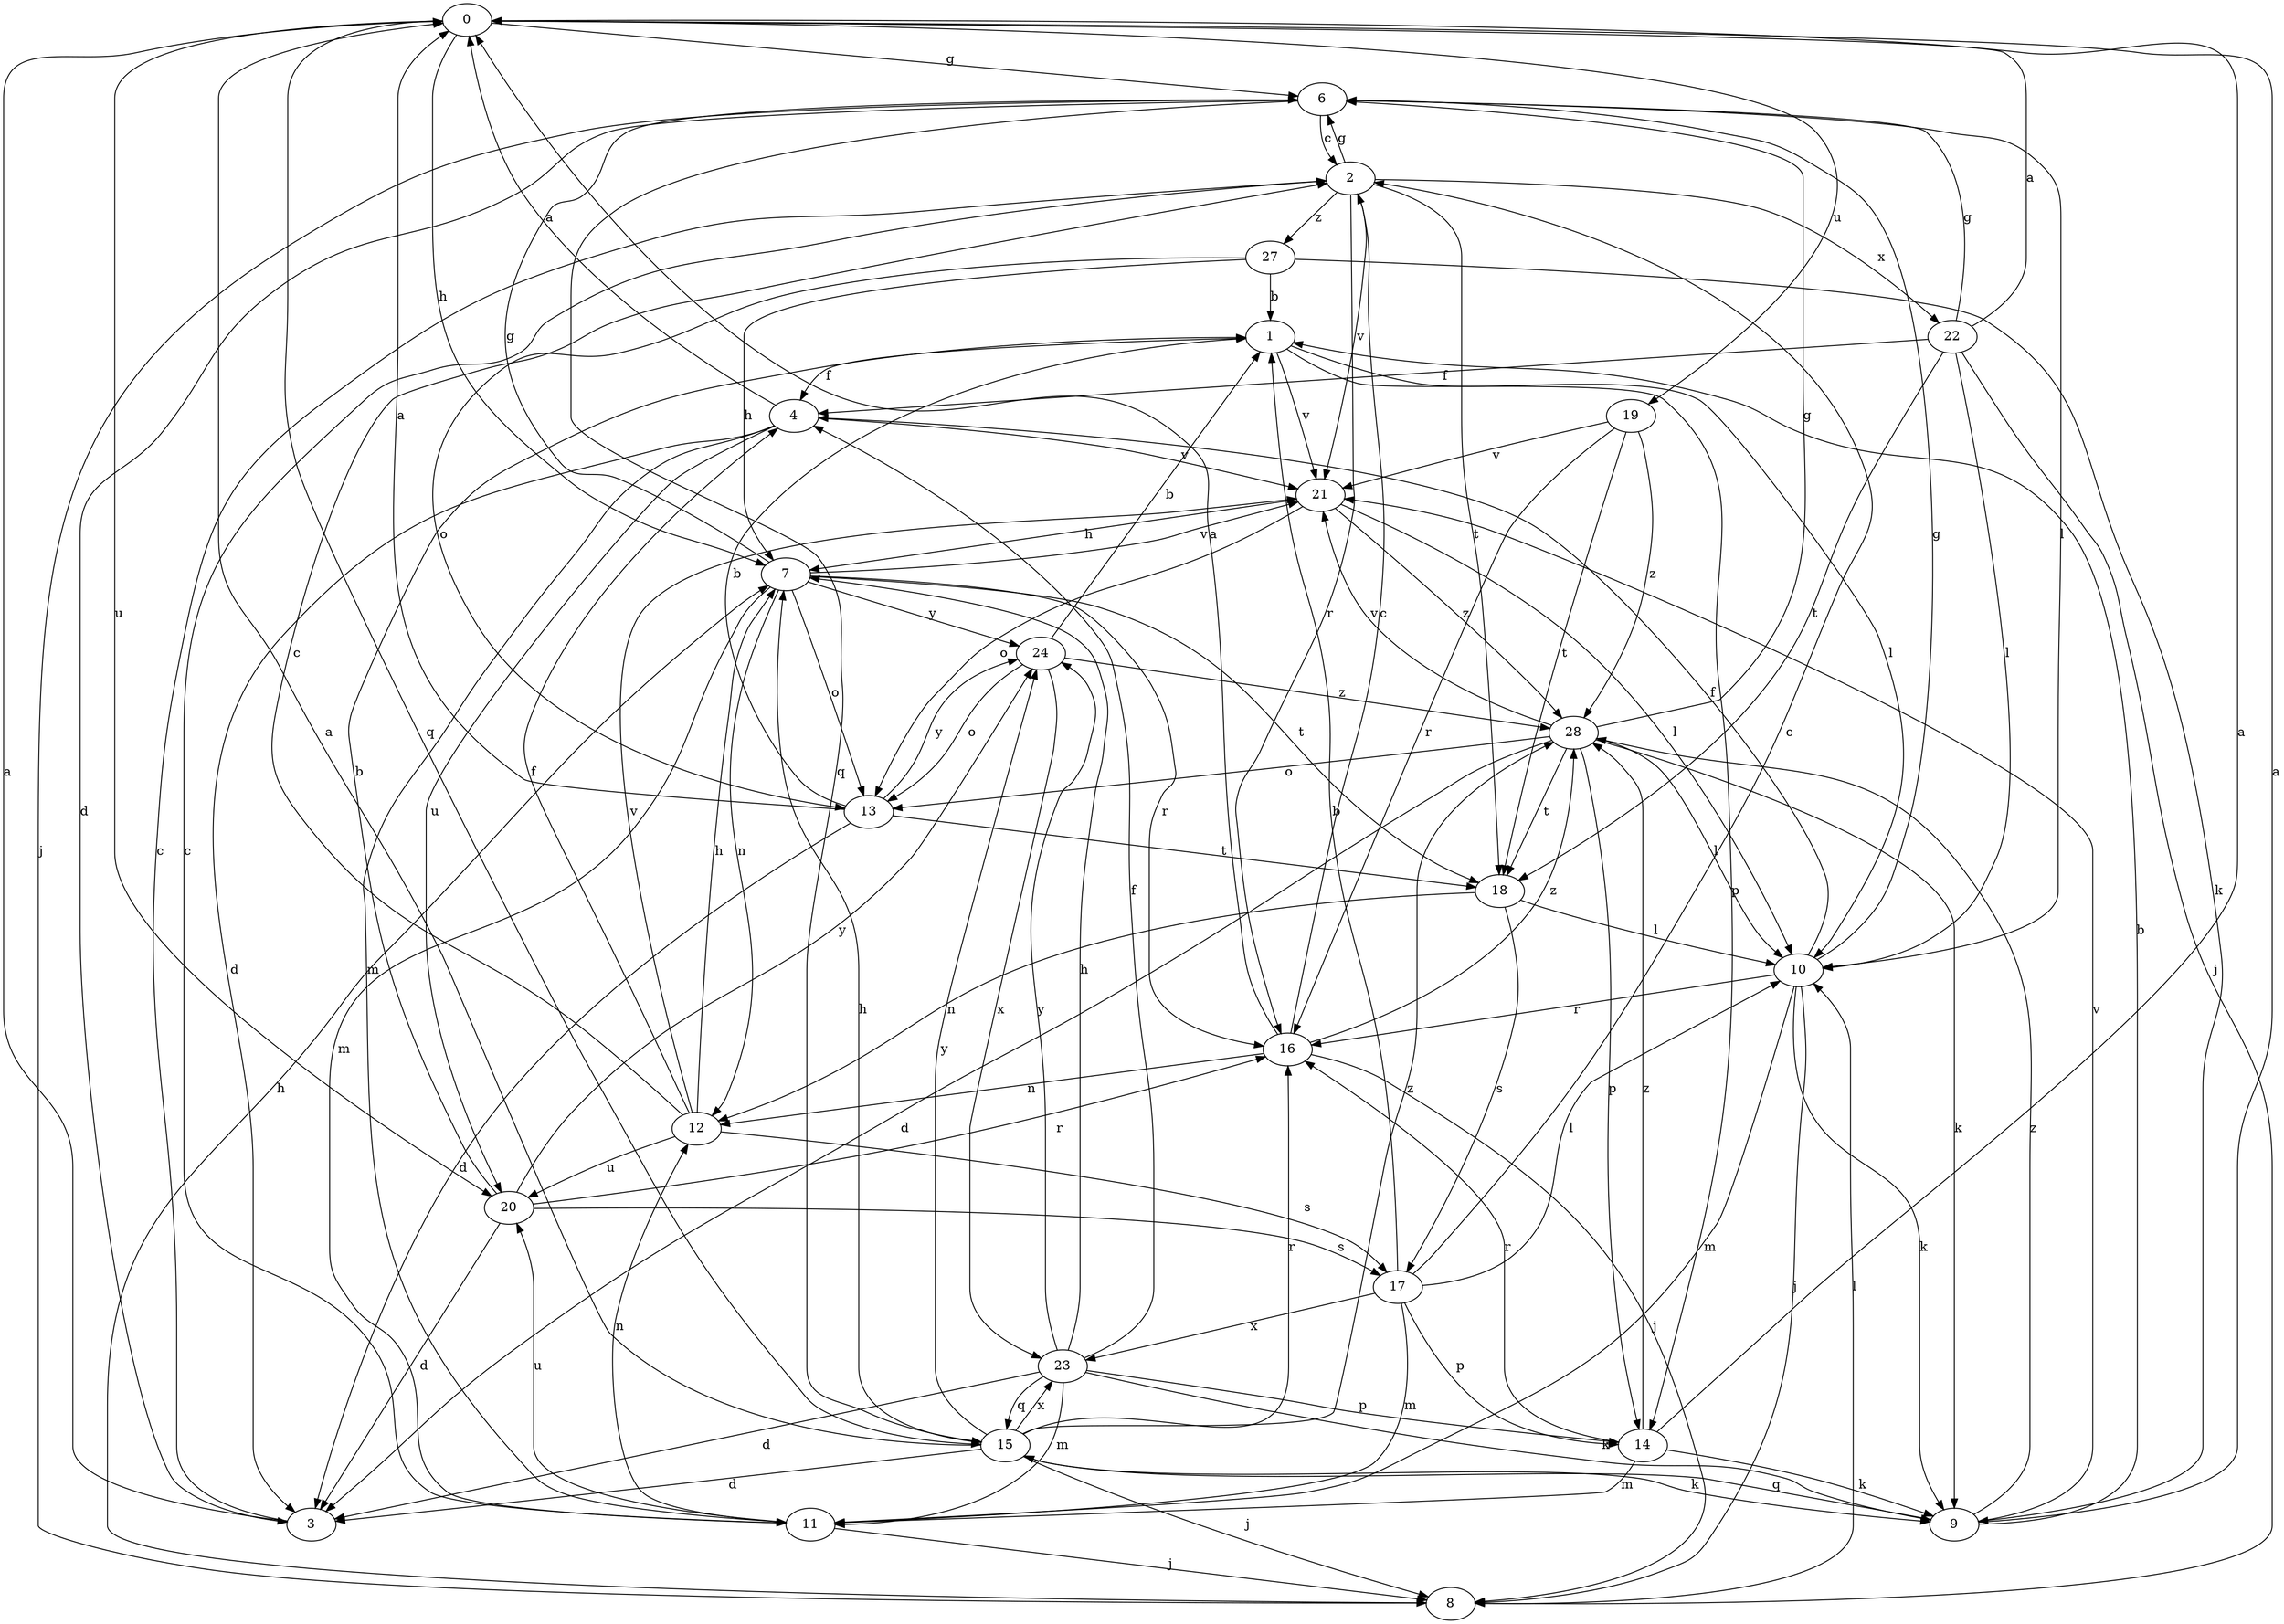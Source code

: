 strict digraph  {
0;
1;
2;
3;
4;
6;
7;
8;
9;
10;
11;
12;
13;
14;
15;
16;
17;
18;
19;
20;
21;
22;
23;
24;
27;
28;
0 -> 6  [label=g];
0 -> 7  [label=h];
0 -> 15  [label=q];
0 -> 19  [label=u];
0 -> 20  [label=u];
1 -> 4  [label=f];
1 -> 10  [label=l];
1 -> 14  [label=p];
1 -> 21  [label=v];
2 -> 6  [label=g];
2 -> 16  [label=r];
2 -> 18  [label=t];
2 -> 21  [label=v];
2 -> 22  [label=x];
2 -> 27  [label=z];
3 -> 0  [label=a];
3 -> 2  [label=c];
4 -> 0  [label=a];
4 -> 3  [label=d];
4 -> 11  [label=m];
4 -> 20  [label=u];
4 -> 21  [label=v];
6 -> 2  [label=c];
6 -> 3  [label=d];
6 -> 8  [label=j];
6 -> 10  [label=l];
6 -> 15  [label=q];
7 -> 6  [label=g];
7 -> 11  [label=m];
7 -> 12  [label=n];
7 -> 13  [label=o];
7 -> 16  [label=r];
7 -> 18  [label=t];
7 -> 21  [label=v];
7 -> 24  [label=y];
8 -> 7  [label=h];
8 -> 10  [label=l];
9 -> 0  [label=a];
9 -> 1  [label=b];
9 -> 15  [label=q];
9 -> 21  [label=v];
9 -> 28  [label=z];
10 -> 4  [label=f];
10 -> 6  [label=g];
10 -> 8  [label=j];
10 -> 9  [label=k];
10 -> 11  [label=m];
10 -> 16  [label=r];
11 -> 2  [label=c];
11 -> 8  [label=j];
11 -> 12  [label=n];
11 -> 20  [label=u];
12 -> 2  [label=c];
12 -> 4  [label=f];
12 -> 7  [label=h];
12 -> 17  [label=s];
12 -> 20  [label=u];
12 -> 21  [label=v];
13 -> 0  [label=a];
13 -> 1  [label=b];
13 -> 3  [label=d];
13 -> 18  [label=t];
13 -> 24  [label=y];
14 -> 0  [label=a];
14 -> 9  [label=k];
14 -> 11  [label=m];
14 -> 16  [label=r];
14 -> 28  [label=z];
15 -> 0  [label=a];
15 -> 3  [label=d];
15 -> 7  [label=h];
15 -> 8  [label=j];
15 -> 9  [label=k];
15 -> 16  [label=r];
15 -> 23  [label=x];
15 -> 24  [label=y];
15 -> 28  [label=z];
16 -> 0  [label=a];
16 -> 2  [label=c];
16 -> 8  [label=j];
16 -> 12  [label=n];
16 -> 28  [label=z];
17 -> 1  [label=b];
17 -> 2  [label=c];
17 -> 10  [label=l];
17 -> 11  [label=m];
17 -> 14  [label=p];
17 -> 23  [label=x];
18 -> 10  [label=l];
18 -> 12  [label=n];
18 -> 17  [label=s];
19 -> 16  [label=r];
19 -> 18  [label=t];
19 -> 21  [label=v];
19 -> 28  [label=z];
20 -> 1  [label=b];
20 -> 3  [label=d];
20 -> 16  [label=r];
20 -> 17  [label=s];
20 -> 24  [label=y];
21 -> 7  [label=h];
21 -> 10  [label=l];
21 -> 13  [label=o];
21 -> 28  [label=z];
22 -> 0  [label=a];
22 -> 4  [label=f];
22 -> 6  [label=g];
22 -> 8  [label=j];
22 -> 10  [label=l];
22 -> 18  [label=t];
23 -> 3  [label=d];
23 -> 4  [label=f];
23 -> 7  [label=h];
23 -> 9  [label=k];
23 -> 11  [label=m];
23 -> 14  [label=p];
23 -> 15  [label=q];
23 -> 24  [label=y];
24 -> 1  [label=b];
24 -> 13  [label=o];
24 -> 23  [label=x];
24 -> 28  [label=z];
27 -> 1  [label=b];
27 -> 7  [label=h];
27 -> 9  [label=k];
27 -> 13  [label=o];
28 -> 3  [label=d];
28 -> 6  [label=g];
28 -> 9  [label=k];
28 -> 10  [label=l];
28 -> 13  [label=o];
28 -> 14  [label=p];
28 -> 18  [label=t];
28 -> 21  [label=v];
}
